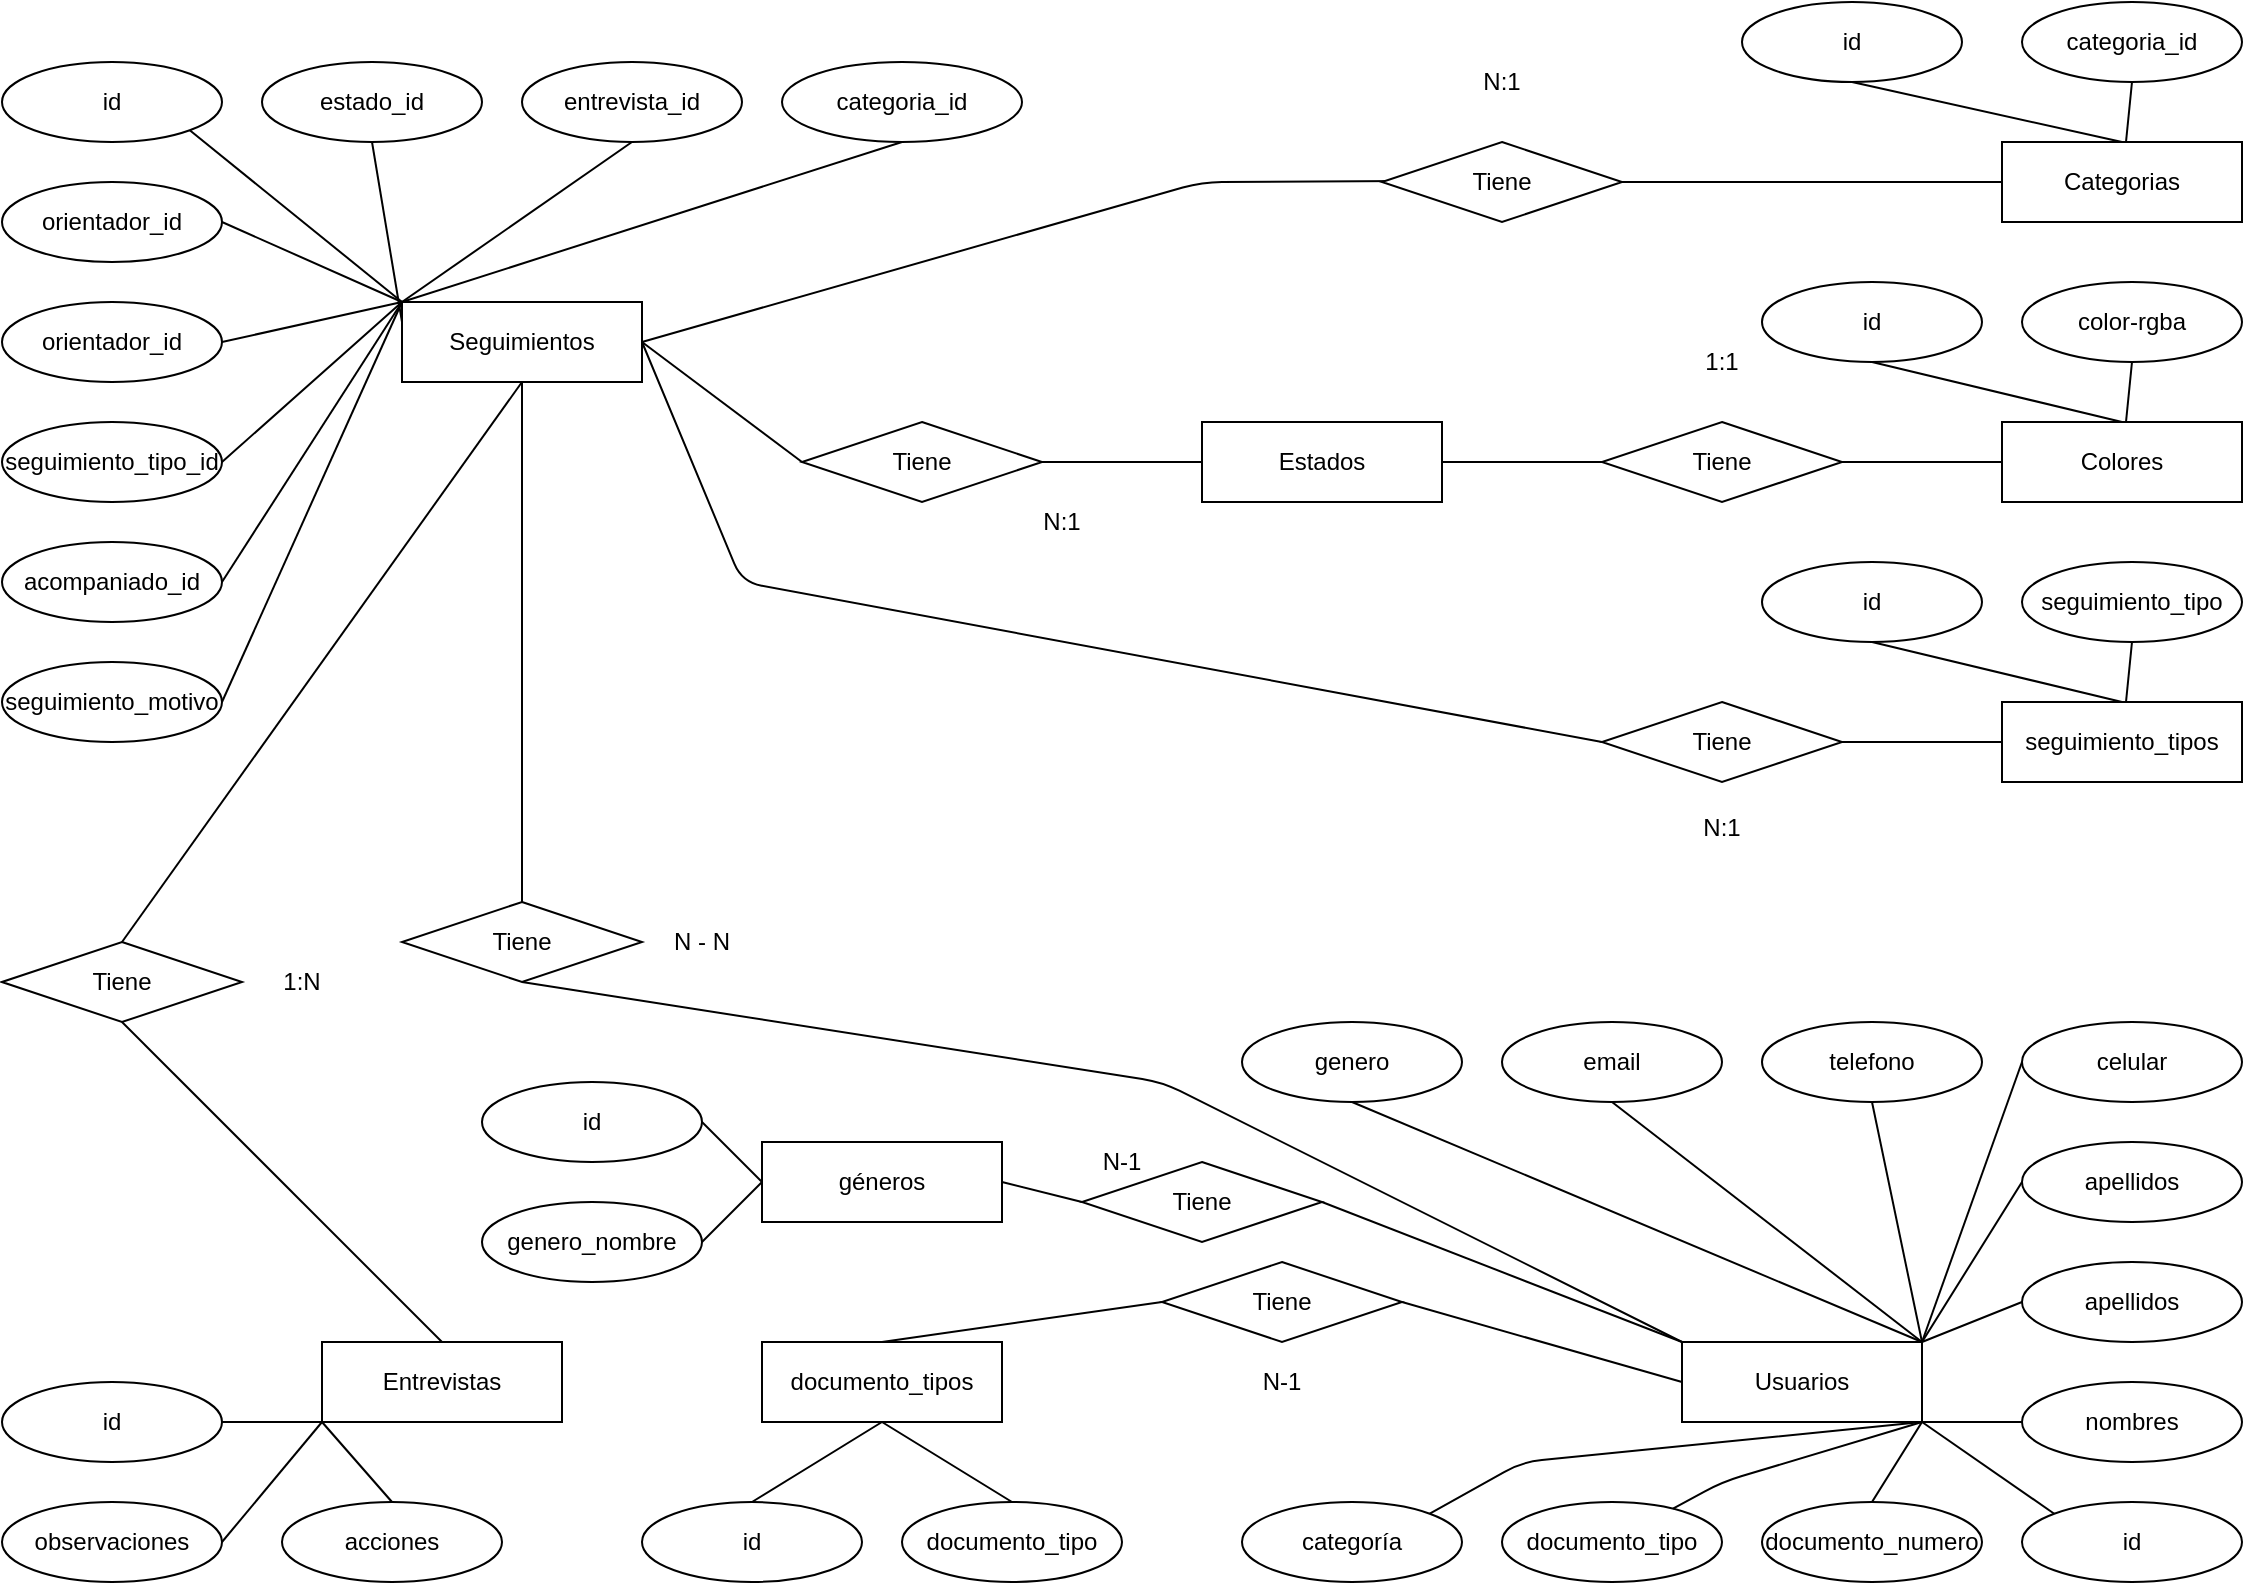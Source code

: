 <mxfile>
    <diagram id="yhgnN3AJSD1NVw2KGV9G" name="Page-1">
        <mxGraphModel dx="247" dy="773" grid="1" gridSize="10" guides="1" tooltips="1" connect="1" arrows="1" fold="1" page="1" pageScale="1" pageWidth="1169" pageHeight="827" math="0" shadow="0">
            <root>
                <mxCell id="0"/>
                <mxCell id="1" parent="0"/>
                <mxCell id="51" value="Seguimientos" style="rounded=0;whiteSpace=wrap;html=1;" vertex="1" parent="1">
                    <mxGeometry x="1400" y="160" width="120" height="40" as="geometry"/>
                </mxCell>
                <mxCell id="52" value="id" style="ellipse;whiteSpace=wrap;html=1;" vertex="1" parent="1">
                    <mxGeometry x="1200" y="40" width="110" height="40" as="geometry"/>
                </mxCell>
                <mxCell id="55" value="estado_id" style="ellipse;whiteSpace=wrap;html=1;" vertex="1" parent="1">
                    <mxGeometry x="1330" y="40" width="110" height="40" as="geometry"/>
                </mxCell>
                <mxCell id="56" value="entrevista_id" style="ellipse;whiteSpace=wrap;html=1;" vertex="1" parent="1">
                    <mxGeometry x="1460" y="40" width="110" height="40" as="geometry"/>
                </mxCell>
                <mxCell id="57" value="seguimiento_tipo_id" style="ellipse;whiteSpace=wrap;html=1;" vertex="1" parent="1">
                    <mxGeometry x="1200" y="220" width="110" height="40" as="geometry"/>
                </mxCell>
                <mxCell id="58" value="orientador_id" style="ellipse;whiteSpace=wrap;html=1;" vertex="1" parent="1">
                    <mxGeometry x="1200" y="100" width="110" height="40" as="geometry"/>
                </mxCell>
                <mxCell id="59" value="orientador_id" style="ellipse;whiteSpace=wrap;html=1;" vertex="1" parent="1">
                    <mxGeometry x="1200" y="160" width="110" height="40" as="geometry"/>
                </mxCell>
                <mxCell id="60" value="acompaniado_id" style="ellipse;whiteSpace=wrap;html=1;" vertex="1" parent="1">
                    <mxGeometry x="1200" y="280" width="110" height="40" as="geometry"/>
                </mxCell>
                <mxCell id="61" value="categoria_id" style="ellipse;whiteSpace=wrap;html=1;" vertex="1" parent="1">
                    <mxGeometry x="1590" y="40" width="120" height="40" as="geometry"/>
                </mxCell>
                <mxCell id="65" value="" style="endArrow=none;html=1;entryX=1;entryY=1;entryDx=0;entryDy=0;exitX=0;exitY=0;exitDx=0;exitDy=0;" edge="1" parent="1" source="51" target="52">
                    <mxGeometry width="50" height="50" relative="1" as="geometry">
                        <mxPoint x="1400" y="370" as="sourcePoint"/>
                        <mxPoint x="1450" y="320" as="targetPoint"/>
                    </mxGeometry>
                </mxCell>
                <mxCell id="67" value="" style="endArrow=none;html=1;exitX=1;exitY=0.5;exitDx=0;exitDy=0;" edge="1" parent="1" source="58">
                    <mxGeometry width="50" height="50" relative="1" as="geometry">
                        <mxPoint x="1420" y="310" as="sourcePoint"/>
                        <mxPoint x="1400" y="160" as="targetPoint"/>
                    </mxGeometry>
                </mxCell>
                <mxCell id="68" value="" style="endArrow=none;html=1;exitX=1;exitY=0.5;exitDx=0;exitDy=0;entryX=0;entryY=0;entryDx=0;entryDy=0;" edge="1" parent="1" source="59" target="51">
                    <mxGeometry width="50" height="50" relative="1" as="geometry">
                        <mxPoint x="1430" y="330" as="sourcePoint"/>
                        <mxPoint x="1480" y="280" as="targetPoint"/>
                    </mxGeometry>
                </mxCell>
                <mxCell id="71" value="" style="endArrow=none;html=1;exitX=1;exitY=0.5;exitDx=0;exitDy=0;entryX=0;entryY=0;entryDx=0;entryDy=0;" edge="1" parent="1" source="57" target="51">
                    <mxGeometry width="50" height="50" relative="1" as="geometry">
                        <mxPoint x="1430" y="290" as="sourcePoint"/>
                        <mxPoint x="1480" y="240" as="targetPoint"/>
                    </mxGeometry>
                </mxCell>
                <mxCell id="72" value="" style="endArrow=none;html=1;exitX=1;exitY=0.5;exitDx=0;exitDy=0;entryX=0;entryY=0;entryDx=0;entryDy=0;" edge="1" parent="1" source="60" target="51">
                    <mxGeometry width="50" height="50" relative="1" as="geometry">
                        <mxPoint x="1520" y="350" as="sourcePoint"/>
                        <mxPoint x="1570" y="300" as="targetPoint"/>
                    </mxGeometry>
                </mxCell>
                <mxCell id="73" value="" style="endArrow=none;html=1;exitX=0.5;exitY=1;exitDx=0;exitDy=0;entryX=0;entryY=0.25;entryDx=0;entryDy=0;entryPerimeter=0;" edge="1" parent="1" source="55" target="51">
                    <mxGeometry width="50" height="50" relative="1" as="geometry">
                        <mxPoint x="1590" y="210" as="sourcePoint"/>
                        <mxPoint x="1640" y="160" as="targetPoint"/>
                    </mxGeometry>
                </mxCell>
                <mxCell id="74" value="" style="endArrow=none;html=1;exitX=0.5;exitY=1;exitDx=0;exitDy=0;" edge="1" parent="1" source="56">
                    <mxGeometry width="50" height="50" relative="1" as="geometry">
                        <mxPoint x="1760" y="200" as="sourcePoint"/>
                        <mxPoint x="1400" y="160" as="targetPoint"/>
                    </mxGeometry>
                </mxCell>
                <mxCell id="75" value="" style="endArrow=none;html=1;entryX=0.5;entryY=1;entryDx=0;entryDy=0;" edge="1" parent="1" target="61">
                    <mxGeometry width="50" height="50" relative="1" as="geometry">
                        <mxPoint x="1400" y="160" as="sourcePoint"/>
                        <mxPoint x="1650" y="130" as="targetPoint"/>
                    </mxGeometry>
                </mxCell>
                <mxCell id="77" value="Estados" style="rounded=0;whiteSpace=wrap;html=1;" vertex="1" parent="1">
                    <mxGeometry x="1800" y="220" width="120" height="40" as="geometry"/>
                </mxCell>
                <mxCell id="78" value="Tiene" style="rhombus;whiteSpace=wrap;html=1;" vertex="1" parent="1">
                    <mxGeometry x="1600" y="220" width="120" height="40" as="geometry"/>
                </mxCell>
                <mxCell id="79" value="" style="endArrow=none;html=1;entryX=0;entryY=0.5;entryDx=0;entryDy=0;exitX=1;exitY=0.5;exitDx=0;exitDy=0;" edge="1" parent="1" source="78" target="77">
                    <mxGeometry width="50" height="50" relative="1" as="geometry">
                        <mxPoint x="2080" y="250" as="sourcePoint"/>
                        <mxPoint x="2130" y="200" as="targetPoint"/>
                    </mxGeometry>
                </mxCell>
                <mxCell id="80" value="" style="endArrow=none;html=1;entryX=0;entryY=0.5;entryDx=0;entryDy=0;exitX=1;exitY=0.5;exitDx=0;exitDy=0;" edge="1" parent="1" source="51" target="78">
                    <mxGeometry width="50" height="50" relative="1" as="geometry">
                        <mxPoint x="1940" y="270" as="sourcePoint"/>
                        <mxPoint x="1990" y="220" as="targetPoint"/>
                    </mxGeometry>
                </mxCell>
                <mxCell id="83" value="Categorias" style="rounded=0;whiteSpace=wrap;html=1;" vertex="1" parent="1">
                    <mxGeometry x="2200" y="80" width="120" height="40" as="geometry"/>
                </mxCell>
                <mxCell id="84" value="" style="endArrow=none;html=1;exitX=1;exitY=0.5;exitDx=0;exitDy=0;entryX=0.095;entryY=0.489;entryDx=0;entryDy=0;entryPerimeter=0;" edge="1" parent="1" source="51" target="85">
                    <mxGeometry width="50" height="50" relative="1" as="geometry">
                        <mxPoint x="1460" y="450" as="sourcePoint"/>
                        <mxPoint x="1830" y="230" as="targetPoint"/>
                        <Array as="points">
                            <mxPoint x="1800" y="100"/>
                        </Array>
                    </mxGeometry>
                </mxCell>
                <mxCell id="85" value="Tiene" style="rhombus;whiteSpace=wrap;html=1;" vertex="1" parent="1">
                    <mxGeometry x="1890" y="80" width="120" height="40" as="geometry"/>
                </mxCell>
                <mxCell id="87" value="" style="endArrow=none;html=1;exitX=1;exitY=0.5;exitDx=0;exitDy=0;entryX=0;entryY=0.5;entryDx=0;entryDy=0;" edge="1" parent="1" source="85" target="83">
                    <mxGeometry width="50" height="50" relative="1" as="geometry">
                        <mxPoint x="1890" y="500" as="sourcePoint"/>
                        <mxPoint x="1940" y="450" as="targetPoint"/>
                    </mxGeometry>
                </mxCell>
                <mxCell id="88" value="Colores" style="rounded=0;whiteSpace=wrap;html=1;" vertex="1" parent="1">
                    <mxGeometry x="2200" y="220" width="120" height="40" as="geometry"/>
                </mxCell>
                <mxCell id="89" value="Tiene" style="rhombus;whiteSpace=wrap;html=1;" vertex="1" parent="1">
                    <mxGeometry x="2000" y="220" width="120" height="40" as="geometry"/>
                </mxCell>
                <mxCell id="92" value="" style="endArrow=none;html=1;exitX=1;exitY=0.5;exitDx=0;exitDy=0;entryX=0;entryY=0.5;entryDx=0;entryDy=0;" edge="1" parent="1" source="77" target="89">
                    <mxGeometry width="50" height="50" relative="1" as="geometry">
                        <mxPoint x="2060" y="400" as="sourcePoint"/>
                        <mxPoint x="2110" y="350" as="targetPoint"/>
                    </mxGeometry>
                </mxCell>
                <mxCell id="93" value="" style="endArrow=none;html=1;exitX=1;exitY=0.5;exitDx=0;exitDy=0;entryX=0;entryY=0.5;entryDx=0;entryDy=0;" edge="1" parent="1" source="89" target="88">
                    <mxGeometry width="50" height="50" relative="1" as="geometry">
                        <mxPoint x="1980" y="470" as="sourcePoint"/>
                        <mxPoint x="2030" y="420" as="targetPoint"/>
                    </mxGeometry>
                </mxCell>
                <mxCell id="94" value="seguimiento_tipos" style="rounded=0;whiteSpace=wrap;html=1;" vertex="1" parent="1">
                    <mxGeometry x="2200" y="360" width="120" height="40" as="geometry"/>
                </mxCell>
                <mxCell id="95" value="Tiene" style="rhombus;whiteSpace=wrap;html=1;" vertex="1" parent="1">
                    <mxGeometry x="2000" y="360" width="120" height="40" as="geometry"/>
                </mxCell>
                <mxCell id="96" value="" style="endArrow=none;html=1;fontColor=#000000;exitX=1;exitY=0.5;exitDx=0;exitDy=0;entryX=0;entryY=0.5;entryDx=0;entryDy=0;" edge="1" parent="1" source="51" target="95">
                    <mxGeometry width="50" height="50" relative="1" as="geometry">
                        <mxPoint x="1590" y="280" as="sourcePoint"/>
                        <mxPoint x="1730" y="420" as="targetPoint"/>
                        <Array as="points">
                            <mxPoint x="1570" y="300"/>
                        </Array>
                    </mxGeometry>
                </mxCell>
                <mxCell id="97" value="" style="endArrow=none;html=1;fontColor=#000000;exitX=1;exitY=0.5;exitDx=0;exitDy=0;entryX=0;entryY=0.5;entryDx=0;entryDy=0;" edge="1" parent="1" source="95" target="94">
                    <mxGeometry width="50" height="50" relative="1" as="geometry">
                        <mxPoint x="1980" y="510" as="sourcePoint"/>
                        <mxPoint x="2030" y="460" as="targetPoint"/>
                    </mxGeometry>
                </mxCell>
                <mxCell id="98" value="Entrevistas" style="rounded=0;whiteSpace=wrap;html=1;" vertex="1" parent="1">
                    <mxGeometry x="1360" y="680" width="120" height="40" as="geometry"/>
                </mxCell>
                <mxCell id="99" value="Usuarios" style="rounded=0;whiteSpace=wrap;html=1;" vertex="1" parent="1">
                    <mxGeometry x="2040" y="680" width="120" height="40" as="geometry"/>
                </mxCell>
                <mxCell id="100" value="Tiene" style="rhombus;whiteSpace=wrap;html=1;" vertex="1" parent="1">
                    <mxGeometry x="1200" y="480" width="120" height="40" as="geometry"/>
                </mxCell>
                <mxCell id="101" value="Tiene" style="rhombus;whiteSpace=wrap;html=1;" vertex="1" parent="1">
                    <mxGeometry x="1780" y="640" width="120" height="40" as="geometry"/>
                </mxCell>
                <mxCell id="102" value="id" style="ellipse;whiteSpace=wrap;html=1;" vertex="1" parent="1">
                    <mxGeometry x="1200" y="700" width="110" height="40" as="geometry"/>
                </mxCell>
                <mxCell id="103" value="observaciones" style="ellipse;whiteSpace=wrap;html=1;" vertex="1" parent="1">
                    <mxGeometry x="1200" y="760" width="110" height="40" as="geometry"/>
                </mxCell>
                <mxCell id="104" value="acciones" style="ellipse;whiteSpace=wrap;html=1;" vertex="1" parent="1">
                    <mxGeometry x="1340" y="760" width="110" height="40" as="geometry"/>
                </mxCell>
                <mxCell id="106" value="id" style="ellipse;whiteSpace=wrap;html=1;" vertex="1" parent="1">
                    <mxGeometry x="2210" y="760" width="110" height="40" as="geometry"/>
                </mxCell>
                <mxCell id="107" value="documento_numero" style="ellipse;whiteSpace=wrap;html=1;" vertex="1" parent="1">
                    <mxGeometry x="2080" y="760" width="110" height="40" as="geometry"/>
                </mxCell>
                <mxCell id="108" value="documento_tipo" style="ellipse;whiteSpace=wrap;html=1;" vertex="1" parent="1">
                    <mxGeometry x="1950" y="760" width="110" height="40" as="geometry"/>
                </mxCell>
                <mxCell id="109" value="nombres" style="ellipse;whiteSpace=wrap;html=1;" vertex="1" parent="1">
                    <mxGeometry x="2210" y="700" width="110" height="40" as="geometry"/>
                </mxCell>
                <mxCell id="110" value="apellidos" style="ellipse;whiteSpace=wrap;html=1;" vertex="1" parent="1">
                    <mxGeometry x="2210" y="640" width="110" height="40" as="geometry"/>
                </mxCell>
                <mxCell id="111" value="apellidos" style="ellipse;whiteSpace=wrap;html=1;" vertex="1" parent="1">
                    <mxGeometry x="2210" y="580" width="110" height="40" as="geometry"/>
                </mxCell>
                <mxCell id="112" value="celular" style="ellipse;whiteSpace=wrap;html=1;" vertex="1" parent="1">
                    <mxGeometry x="2210" y="520" width="110" height="40" as="geometry"/>
                </mxCell>
                <mxCell id="113" value="telefono" style="ellipse;whiteSpace=wrap;html=1;" vertex="1" parent="1">
                    <mxGeometry x="2080" y="520" width="110" height="40" as="geometry"/>
                </mxCell>
                <mxCell id="114" value="email" style="ellipse;whiteSpace=wrap;html=1;" vertex="1" parent="1">
                    <mxGeometry x="1950" y="520" width="110" height="40" as="geometry"/>
                </mxCell>
                <mxCell id="115" value="categoría" style="ellipse;whiteSpace=wrap;html=1;" vertex="1" parent="1">
                    <mxGeometry x="1820" y="760" width="110" height="40" as="geometry"/>
                </mxCell>
                <mxCell id="117" value="Tiene" style="rhombus;whiteSpace=wrap;html=1;" vertex="1" parent="1">
                    <mxGeometry x="1400" y="460" width="120" height="40" as="geometry"/>
                </mxCell>
                <mxCell id="118" value="documento_tipos" style="rounded=0;whiteSpace=wrap;html=1;" vertex="1" parent="1">
                    <mxGeometry x="1580" y="680" width="120" height="40" as="geometry"/>
                </mxCell>
                <mxCell id="119" value="id" style="ellipse;whiteSpace=wrap;html=1;" vertex="1" parent="1">
                    <mxGeometry x="1520" y="760" width="110" height="40" as="geometry"/>
                </mxCell>
                <mxCell id="120" value="documento_tipo" style="ellipse;whiteSpace=wrap;html=1;" vertex="1" parent="1">
                    <mxGeometry x="1650" y="760" width="110" height="40" as="geometry"/>
                </mxCell>
                <mxCell id="121" value="" style="endArrow=none;html=1;fontColor=#000000;exitX=1;exitY=0.5;exitDx=0;exitDy=0;entryX=0;entryY=1;entryDx=0;entryDy=0;" edge="1" parent="1" source="102" target="98">
                    <mxGeometry width="50" height="50" relative="1" as="geometry">
                        <mxPoint x="1350" y="690" as="sourcePoint"/>
                        <mxPoint x="1400" y="640" as="targetPoint"/>
                    </mxGeometry>
                </mxCell>
                <mxCell id="122" value="" style="endArrow=none;html=1;fontColor=#000000;exitX=1;exitY=0.5;exitDx=0;exitDy=0;entryX=0;entryY=1;entryDx=0;entryDy=0;" edge="1" parent="1" source="103" target="98">
                    <mxGeometry width="50" height="50" relative="1" as="geometry">
                        <mxPoint x="1340" y="690" as="sourcePoint"/>
                        <mxPoint x="1390" y="640" as="targetPoint"/>
                    </mxGeometry>
                </mxCell>
                <mxCell id="123" value="" style="endArrow=none;html=1;fontColor=#000000;exitX=0.5;exitY=0;exitDx=0;exitDy=0;" edge="1" parent="1" source="104">
                    <mxGeometry width="50" height="50" relative="1" as="geometry">
                        <mxPoint x="1440" y="780" as="sourcePoint"/>
                        <mxPoint x="1360" y="720" as="targetPoint"/>
                    </mxGeometry>
                </mxCell>
                <mxCell id="124" value="" style="endArrow=none;html=1;fontColor=#000000;exitX=0.5;exitY=0;exitDx=0;exitDy=0;entryX=0.5;entryY=1;entryDx=0;entryDy=0;" edge="1" parent="1" source="119" target="118">
                    <mxGeometry width="50" height="50" relative="1" as="geometry">
                        <mxPoint x="1580" y="640" as="sourcePoint"/>
                        <mxPoint x="1630" y="590" as="targetPoint"/>
                    </mxGeometry>
                </mxCell>
                <mxCell id="125" value="" style="endArrow=none;html=1;fontColor=#000000;exitX=0.5;exitY=0;exitDx=0;exitDy=0;entryX=0.5;entryY=1;entryDx=0;entryDy=0;" edge="1" parent="1" source="120" target="118">
                    <mxGeometry width="50" height="50" relative="1" as="geometry">
                        <mxPoint x="1810" y="670" as="sourcePoint"/>
                        <mxPoint x="1860" y="620" as="targetPoint"/>
                    </mxGeometry>
                </mxCell>
                <mxCell id="126" value="" style="endArrow=none;html=1;fontColor=#000000;exitX=0;exitY=0;exitDx=0;exitDy=0;" edge="1" parent="1" source="106">
                    <mxGeometry width="50" height="50" relative="1" as="geometry">
                        <mxPoint x="1940" y="660" as="sourcePoint"/>
                        <mxPoint x="2160" y="720" as="targetPoint"/>
                    </mxGeometry>
                </mxCell>
                <mxCell id="127" value="" style="endArrow=none;html=1;fontColor=#000000;exitX=1;exitY=0;exitDx=0;exitDy=0;" edge="1" parent="1" source="115">
                    <mxGeometry width="50" height="50" relative="1" as="geometry">
                        <mxPoint x="1920" y="720" as="sourcePoint"/>
                        <mxPoint x="2160" y="720" as="targetPoint"/>
                        <Array as="points">
                            <mxPoint x="1960" y="740"/>
                        </Array>
                    </mxGeometry>
                </mxCell>
                <mxCell id="128" value="" style="endArrow=none;html=1;fontColor=#000000;" edge="1" parent="1" source="108">
                    <mxGeometry width="50" height="50" relative="1" as="geometry">
                        <mxPoint x="2150" y="790" as="sourcePoint"/>
                        <mxPoint x="2160" y="720" as="targetPoint"/>
                        <Array as="points">
                            <mxPoint x="2060" y="750"/>
                        </Array>
                    </mxGeometry>
                </mxCell>
                <mxCell id="129" value="" style="endArrow=none;html=1;fontColor=#000000;exitX=0.5;exitY=0;exitDx=0;exitDy=0;" edge="1" parent="1" source="107">
                    <mxGeometry width="50" height="50" relative="1" as="geometry">
                        <mxPoint x="2180" y="860" as="sourcePoint"/>
                        <mxPoint x="2160" y="720" as="targetPoint"/>
                    </mxGeometry>
                </mxCell>
                <mxCell id="133" value="" style="endArrow=none;html=1;fontColor=#000000;entryX=0;entryY=0.5;entryDx=0;entryDy=0;" edge="1" parent="1" target="109">
                    <mxGeometry width="50" height="50" relative="1" as="geometry">
                        <mxPoint x="2160" y="720" as="sourcePoint"/>
                        <mxPoint x="2260" y="700" as="targetPoint"/>
                    </mxGeometry>
                </mxCell>
                <mxCell id="137" value="" style="endArrow=none;html=1;fontColor=#000000;entryX=0.5;entryY=1;entryDx=0;entryDy=0;exitX=1;exitY=0;exitDx=0;exitDy=0;" edge="1" parent="1" source="99" target="114">
                    <mxGeometry width="50" height="50" relative="1" as="geometry">
                        <mxPoint x="1840" y="650" as="sourcePoint"/>
                        <mxPoint x="1890" y="600" as="targetPoint"/>
                    </mxGeometry>
                </mxCell>
                <mxCell id="138" value="" style="endArrow=none;html=1;fontColor=#000000;entryX=0.5;entryY=1;entryDx=0;entryDy=0;exitX=1;exitY=0;exitDx=0;exitDy=0;" edge="1" parent="1" source="99" target="113">
                    <mxGeometry width="50" height="50" relative="1" as="geometry">
                        <mxPoint x="1890" y="690" as="sourcePoint"/>
                        <mxPoint x="1940" y="640" as="targetPoint"/>
                    </mxGeometry>
                </mxCell>
                <mxCell id="139" value="" style="endArrow=none;html=1;fontColor=#000000;entryX=0;entryY=0.5;entryDx=0;entryDy=0;" edge="1" parent="1" target="112">
                    <mxGeometry width="50" height="50" relative="1" as="geometry">
                        <mxPoint x="2160" y="680" as="sourcePoint"/>
                        <mxPoint x="2210" y="610" as="targetPoint"/>
                    </mxGeometry>
                </mxCell>
                <mxCell id="140" value="" style="endArrow=none;html=1;fontColor=#000000;entryX=0;entryY=0.5;entryDx=0;entryDy=0;exitX=1;exitY=0;exitDx=0;exitDy=0;" edge="1" parent="1" source="99" target="111">
                    <mxGeometry width="50" height="50" relative="1" as="geometry">
                        <mxPoint x="1930" y="710" as="sourcePoint"/>
                        <mxPoint x="1980" y="660" as="targetPoint"/>
                    </mxGeometry>
                </mxCell>
                <mxCell id="141" value="" style="endArrow=none;html=1;fontColor=#000000;entryX=0;entryY=0.5;entryDx=0;entryDy=0;exitX=1;exitY=0;exitDx=0;exitDy=0;" edge="1" parent="1" source="99" target="110">
                    <mxGeometry width="50" height="50" relative="1" as="geometry">
                        <mxPoint x="1890" y="680" as="sourcePoint"/>
                        <mxPoint x="1940" y="630" as="targetPoint"/>
                    </mxGeometry>
                </mxCell>
                <mxCell id="142" value="" style="endArrow=none;html=1;fontColor=#000000;entryX=0.5;entryY=0;entryDx=0;entryDy=0;exitX=0.5;exitY=1;exitDx=0;exitDy=0;" edge="1" parent="1" source="100" target="98">
                    <mxGeometry width="50" height="50" relative="1" as="geometry">
                        <mxPoint x="1310" y="630" as="sourcePoint"/>
                        <mxPoint x="1360" y="580" as="targetPoint"/>
                    </mxGeometry>
                </mxCell>
                <mxCell id="143" value="" style="endArrow=none;html=1;fontColor=#000000;exitX=0.5;exitY=0;exitDx=0;exitDy=0;entryX=0.5;entryY=1;entryDx=0;entryDy=0;" edge="1" parent="1" source="100" target="51">
                    <mxGeometry width="50" height="50" relative="1" as="geometry">
                        <mxPoint x="1340" y="410" as="sourcePoint"/>
                        <mxPoint x="1390" y="360" as="targetPoint"/>
                    </mxGeometry>
                </mxCell>
                <mxCell id="144" value="" style="endArrow=none;html=1;fontColor=#000000;exitX=0.5;exitY=0;exitDx=0;exitDy=0;entryX=0;entryY=0.5;entryDx=0;entryDy=0;" edge="1" parent="1" source="118" target="101">
                    <mxGeometry width="50" height="50" relative="1" as="geometry">
                        <mxPoint x="1710" y="600" as="sourcePoint"/>
                        <mxPoint x="1760" y="550" as="targetPoint"/>
                    </mxGeometry>
                </mxCell>
                <mxCell id="145" value="" style="endArrow=none;html=1;fontColor=#000000;entryX=0;entryY=0.5;entryDx=0;entryDy=0;exitX=1;exitY=0.5;exitDx=0;exitDy=0;" edge="1" parent="1" source="101" target="99">
                    <mxGeometry width="50" height="50" relative="1" as="geometry">
                        <mxPoint x="1610" y="560" as="sourcePoint"/>
                        <mxPoint x="1660" y="510" as="targetPoint"/>
                    </mxGeometry>
                </mxCell>
                <mxCell id="146" value="" style="endArrow=none;html=1;fontColor=#000000;entryX=0;entryY=0;entryDx=0;entryDy=0;exitX=0.5;exitY=1;exitDx=0;exitDy=0;" edge="1" parent="1" source="117" target="99">
                    <mxGeometry width="50" height="50" relative="1" as="geometry">
                        <mxPoint x="1540" y="480" as="sourcePoint"/>
                        <mxPoint x="1590" y="430" as="targetPoint"/>
                        <Array as="points">
                            <mxPoint x="1780" y="550"/>
                        </Array>
                    </mxGeometry>
                </mxCell>
                <mxCell id="147" value="" style="endArrow=none;html=1;fontColor=#000000;entryX=0.5;entryY=1;entryDx=0;entryDy=0;exitX=0.5;exitY=0;exitDx=0;exitDy=0;" edge="1" parent="1" source="117" target="51">
                    <mxGeometry width="50" height="50" relative="1" as="geometry">
                        <mxPoint x="1610" y="440" as="sourcePoint"/>
                        <mxPoint x="1660" y="390" as="targetPoint"/>
                    </mxGeometry>
                </mxCell>
                <mxCell id="148" value="seguimiento_tipo" style="ellipse;whiteSpace=wrap;html=1;" vertex="1" parent="1">
                    <mxGeometry x="2210" y="290" width="110" height="40" as="geometry"/>
                </mxCell>
                <mxCell id="149" value="id" style="ellipse;whiteSpace=wrap;html=1;" vertex="1" parent="1">
                    <mxGeometry x="2080" y="290" width="110" height="40" as="geometry"/>
                </mxCell>
                <mxCell id="150" value="" style="endArrow=none;html=1;fontColor=#000000;entryX=0.5;entryY=1;entryDx=0;entryDy=0;exitX=0.5;exitY=0;exitDx=0;exitDy=0;" edge="1" parent="1" source="94" target="149">
                    <mxGeometry width="50" height="50" relative="1" as="geometry">
                        <mxPoint x="2220" y="480" as="sourcePoint"/>
                        <mxPoint x="2270" y="430" as="targetPoint"/>
                    </mxGeometry>
                </mxCell>
                <mxCell id="151" value="" style="endArrow=none;html=1;fontColor=#000000;entryX=0.5;entryY=1;entryDx=0;entryDy=0;" edge="1" parent="1" source="94" target="148">
                    <mxGeometry width="50" height="50" relative="1" as="geometry">
                        <mxPoint x="2150" y="480" as="sourcePoint"/>
                        <mxPoint x="2200" y="430" as="targetPoint"/>
                    </mxGeometry>
                </mxCell>
                <mxCell id="152" value="id" style="ellipse;whiteSpace=wrap;html=1;" vertex="1" parent="1">
                    <mxGeometry x="2080" y="150" width="110" height="40" as="geometry"/>
                </mxCell>
                <mxCell id="153" value="color-rgba" style="ellipse;whiteSpace=wrap;html=1;" vertex="1" parent="1">
                    <mxGeometry x="2210" y="150" width="110" height="40" as="geometry"/>
                </mxCell>
                <mxCell id="154" value="" style="endArrow=none;html=1;fontColor=#000000;entryX=0.5;entryY=1;entryDx=0;entryDy=0;exitX=0.5;exitY=0;exitDx=0;exitDy=0;" edge="1" parent="1" source="88" target="152">
                    <mxGeometry width="50" height="50" relative="1" as="geometry">
                        <mxPoint x="2160" y="250" as="sourcePoint"/>
                        <mxPoint x="2210" y="200" as="targetPoint"/>
                    </mxGeometry>
                </mxCell>
                <mxCell id="155" value="" style="endArrow=none;html=1;fontColor=#000000;entryX=0.5;entryY=1;entryDx=0;entryDy=0;" edge="1" parent="1" source="88" target="153">
                    <mxGeometry width="50" height="50" relative="1" as="geometry">
                        <mxPoint x="2280" y="260" as="sourcePoint"/>
                        <mxPoint x="2330" y="210" as="targetPoint"/>
                    </mxGeometry>
                </mxCell>
                <mxCell id="156" value="categoria_id" style="ellipse;whiteSpace=wrap;html=1;" vertex="1" parent="1">
                    <mxGeometry x="2210" y="10" width="110" height="40" as="geometry"/>
                </mxCell>
                <mxCell id="157" value="seguimiento_motivo" style="ellipse;whiteSpace=wrap;html=1;" vertex="1" parent="1">
                    <mxGeometry x="1200" y="340" width="110" height="40" as="geometry"/>
                </mxCell>
                <mxCell id="158" value="" style="endArrow=none;html=1;fontColor=#000000;exitX=1;exitY=0.5;exitDx=0;exitDy=0;entryX=0;entryY=0;entryDx=0;entryDy=0;" edge="1" parent="1" source="157" target="51">
                    <mxGeometry width="50" height="50" relative="1" as="geometry">
                        <mxPoint x="1560" y="380" as="sourcePoint"/>
                        <mxPoint x="1610" y="330" as="targetPoint"/>
                    </mxGeometry>
                </mxCell>
                <mxCell id="159" value="id" style="ellipse;whiteSpace=wrap;html=1;" vertex="1" parent="1">
                    <mxGeometry x="2070" y="10" width="110" height="40" as="geometry"/>
                </mxCell>
                <mxCell id="161" value="" style="endArrow=none;html=1;fontColor=#000000;entryX=0.5;entryY=1;entryDx=0;entryDy=0;exitX=0.5;exitY=0;exitDx=0;exitDy=0;" edge="1" parent="1" source="83" target="159">
                    <mxGeometry width="50" height="50" relative="1" as="geometry">
                        <mxPoint x="2000" y="90" as="sourcePoint"/>
                        <mxPoint x="2050" y="40" as="targetPoint"/>
                    </mxGeometry>
                </mxCell>
                <mxCell id="162" value="" style="endArrow=none;html=1;fontColor=#000000;entryX=0.5;entryY=1;entryDx=0;entryDy=0;" edge="1" parent="1" source="83" target="156">
                    <mxGeometry width="50" height="50" relative="1" as="geometry">
                        <mxPoint x="2030" y="200" as="sourcePoint"/>
                        <mxPoint x="2080" y="150" as="targetPoint"/>
                    </mxGeometry>
                </mxCell>
                <mxCell id="163" value="genero" style="ellipse;whiteSpace=wrap;html=1;" vertex="1" parent="1">
                    <mxGeometry x="1820" y="520" width="110" height="40" as="geometry"/>
                </mxCell>
                <mxCell id="164" value="" style="endArrow=none;html=1;fontColor=#000000;exitX=0.5;exitY=1;exitDx=0;exitDy=0;entryX=1;entryY=0;entryDx=0;entryDy=0;" edge="1" parent="1" source="163" target="99">
                    <mxGeometry width="50" height="50" relative="1" as="geometry">
                        <mxPoint x="1980" y="640" as="sourcePoint"/>
                        <mxPoint x="2030" y="590" as="targetPoint"/>
                    </mxGeometry>
                </mxCell>
                <mxCell id="165" value="géneros" style="rounded=0;whiteSpace=wrap;html=1;" vertex="1" parent="1">
                    <mxGeometry x="1580" y="580" width="120" height="40" as="geometry"/>
                </mxCell>
                <mxCell id="167" value="id" style="ellipse;whiteSpace=wrap;html=1;" vertex="1" parent="1">
                    <mxGeometry x="1440" y="550" width="110" height="40" as="geometry"/>
                </mxCell>
                <mxCell id="168" value="genero_nombre" style="ellipse;whiteSpace=wrap;html=1;" vertex="1" parent="1">
                    <mxGeometry x="1440" y="610" width="110" height="40" as="geometry"/>
                </mxCell>
                <mxCell id="169" value="" style="endArrow=none;html=1;fontColor=#000000;entryX=1;entryY=0.5;entryDx=0;entryDy=0;exitX=0;exitY=0.5;exitDx=0;exitDy=0;" edge="1" parent="1" source="165" target="168">
                    <mxGeometry width="50" height="50" relative="1" as="geometry">
                        <mxPoint x="1570" y="600" as="sourcePoint"/>
                        <mxPoint x="1620" y="550" as="targetPoint"/>
                    </mxGeometry>
                </mxCell>
                <mxCell id="170" value="" style="endArrow=none;html=1;fontColor=#000000;exitX=1;exitY=0.5;exitDx=0;exitDy=0;entryX=0;entryY=0.5;entryDx=0;entryDy=0;" edge="1" parent="1" source="167" target="165">
                    <mxGeometry width="50" height="50" relative="1" as="geometry">
                        <mxPoint x="1630" y="600" as="sourcePoint"/>
                        <mxPoint x="1680" y="550" as="targetPoint"/>
                    </mxGeometry>
                </mxCell>
                <mxCell id="171" value="1:N" style="text;html=1;strokeColor=none;fillColor=none;align=center;verticalAlign=middle;whiteSpace=wrap;rounded=0;" vertex="1" parent="1">
                    <mxGeometry x="1330" y="490" width="40" height="20" as="geometry"/>
                </mxCell>
                <mxCell id="172" value="N - N" style="text;html=1;strokeColor=none;fillColor=none;align=center;verticalAlign=middle;whiteSpace=wrap;rounded=0;" vertex="1" parent="1">
                    <mxGeometry x="1530" y="470" width="40" height="20" as="geometry"/>
                </mxCell>
                <mxCell id="175" value="N:1" style="text;html=1;strokeColor=none;fillColor=none;align=center;verticalAlign=middle;whiteSpace=wrap;rounded=0;" vertex="1" parent="1">
                    <mxGeometry x="1710" y="260" width="40" height="20" as="geometry"/>
                </mxCell>
                <mxCell id="176" value="N-1" style="text;html=1;strokeColor=none;fillColor=none;align=center;verticalAlign=middle;whiteSpace=wrap;rounded=0;" vertex="1" parent="1">
                    <mxGeometry x="1820" y="690" width="40" height="20" as="geometry"/>
                </mxCell>
                <mxCell id="177" value="N-1" style="text;html=1;strokeColor=none;fillColor=none;align=center;verticalAlign=middle;whiteSpace=wrap;rounded=0;" vertex="1" parent="1">
                    <mxGeometry x="1740" y="580" width="40" height="20" as="geometry"/>
                </mxCell>
                <mxCell id="178" value="Tiene" style="rhombus;whiteSpace=wrap;html=1;" vertex="1" parent="1">
                    <mxGeometry x="1740" y="590" width="120" height="40" as="geometry"/>
                </mxCell>
                <mxCell id="179" value="" style="endArrow=none;html=1;fontColor=#f0f0f0;entryX=0;entryY=0.5;entryDx=0;entryDy=0;exitX=1;exitY=0.5;exitDx=0;exitDy=0;" edge="1" parent="1" source="165" target="178">
                    <mxGeometry width="50" height="50" relative="1" as="geometry">
                        <mxPoint x="1630" y="670" as="sourcePoint"/>
                        <mxPoint x="1680" y="620" as="targetPoint"/>
                    </mxGeometry>
                </mxCell>
                <mxCell id="180" value="" style="endArrow=none;html=1;fontColor=#f0f0f0;entryX=0;entryY=0;entryDx=0;entryDy=0;exitX=1;exitY=0.5;exitDx=0;exitDy=0;" edge="1" parent="1" source="178" target="99">
                    <mxGeometry width="50" height="50" relative="1" as="geometry">
                        <mxPoint x="1880" y="740" as="sourcePoint"/>
                        <mxPoint x="1930" y="690" as="targetPoint"/>
                    </mxGeometry>
                </mxCell>
                <mxCell id="181" value="1:1" style="text;html=1;strokeColor=none;fillColor=none;align=center;verticalAlign=middle;whiteSpace=wrap;rounded=0;" vertex="1" parent="1">
                    <mxGeometry x="2040" y="180" width="40" height="20" as="geometry"/>
                </mxCell>
                <mxCell id="182" value="N:1" style="text;html=1;strokeColor=none;fillColor=none;align=center;verticalAlign=middle;whiteSpace=wrap;rounded=0;" vertex="1" parent="1">
                    <mxGeometry x="1930" y="40" width="40" height="20" as="geometry"/>
                </mxCell>
                <mxCell id="183" value="N:1" style="text;html=1;strokeColor=none;fillColor=none;align=center;verticalAlign=middle;whiteSpace=wrap;rounded=0;" vertex="1" parent="1">
                    <mxGeometry x="2040" y="413" width="40" height="20" as="geometry"/>
                </mxCell>
            </root>
        </mxGraphModel>
    </diagram>
</mxfile>